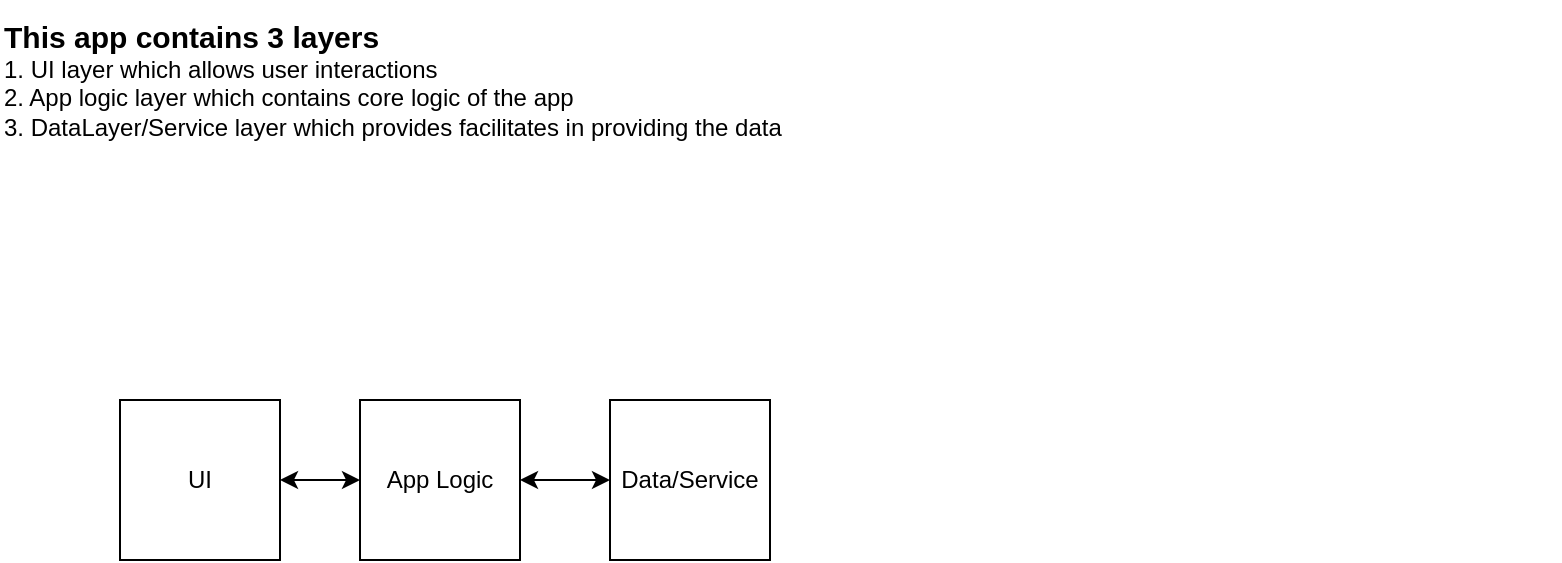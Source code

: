 <mxfile version="18.0.3" type="device"><diagram id="PRYMu3ZTZrPaFRH0uspt" name="Page-1"><mxGraphModel dx="1038" dy="571" grid="1" gridSize="10" guides="1" tooltips="1" connect="1" arrows="1" fold="1" page="1" pageScale="1" pageWidth="850" pageHeight="1100" math="0" shadow="0"><root><mxCell id="0"/><mxCell id="1" parent="0"/><mxCell id="gYaLAiBbBB-VWKgttcOa-1" value="UI" style="whiteSpace=wrap;html=1;aspect=fixed;" vertex="1" parent="1"><mxGeometry x="100" y="220" width="80" height="80" as="geometry"/></mxCell><mxCell id="gYaLAiBbBB-VWKgttcOa-2" value="App Logic" style="whiteSpace=wrap;html=1;aspect=fixed;" vertex="1" parent="1"><mxGeometry x="220" y="220" width="80" height="80" as="geometry"/></mxCell><mxCell id="gYaLAiBbBB-VWKgttcOa-3" value="Data/Service" style="whiteSpace=wrap;html=1;aspect=fixed;" vertex="1" parent="1"><mxGeometry x="345" y="220" width="80" height="80" as="geometry"/></mxCell><mxCell id="gYaLAiBbBB-VWKgttcOa-4" value="" style="endArrow=classic;startArrow=classic;html=1;rounded=0;" edge="1" parent="1" source="gYaLAiBbBB-VWKgttcOa-1" target="gYaLAiBbBB-VWKgttcOa-2"><mxGeometry width="50" height="50" relative="1" as="geometry"><mxPoint x="400" y="320" as="sourcePoint"/><mxPoint x="450" y="270" as="targetPoint"/></mxGeometry></mxCell><mxCell id="gYaLAiBbBB-VWKgttcOa-5" value="" style="endArrow=classic;startArrow=classic;html=1;rounded=0;" edge="1" parent="1" source="gYaLAiBbBB-VWKgttcOa-2" target="gYaLAiBbBB-VWKgttcOa-3"><mxGeometry width="50" height="50" relative="1" as="geometry"><mxPoint x="300" y="259.5" as="sourcePoint"/><mxPoint x="340" y="259.5" as="targetPoint"/></mxGeometry></mxCell><mxCell id="gYaLAiBbBB-VWKgttcOa-6" value="&lt;b style=&quot;font-size: 15px;&quot;&gt;This app contains 3 layers&lt;br&gt;&lt;/b&gt;1. UI layer which allows user interactions&lt;br&gt;2. App logic layer which contains core logic of the app&lt;br&gt;3. DataLayer/Service layer which provides facilitates in providing the data" style="text;html=1;strokeColor=none;fillColor=none;align=left;verticalAlign=middle;whiteSpace=wrap;rounded=0;" vertex="1" parent="1"><mxGeometry x="40" y="20" width="780" height="80" as="geometry"/></mxCell></root></mxGraphModel></diagram></mxfile>